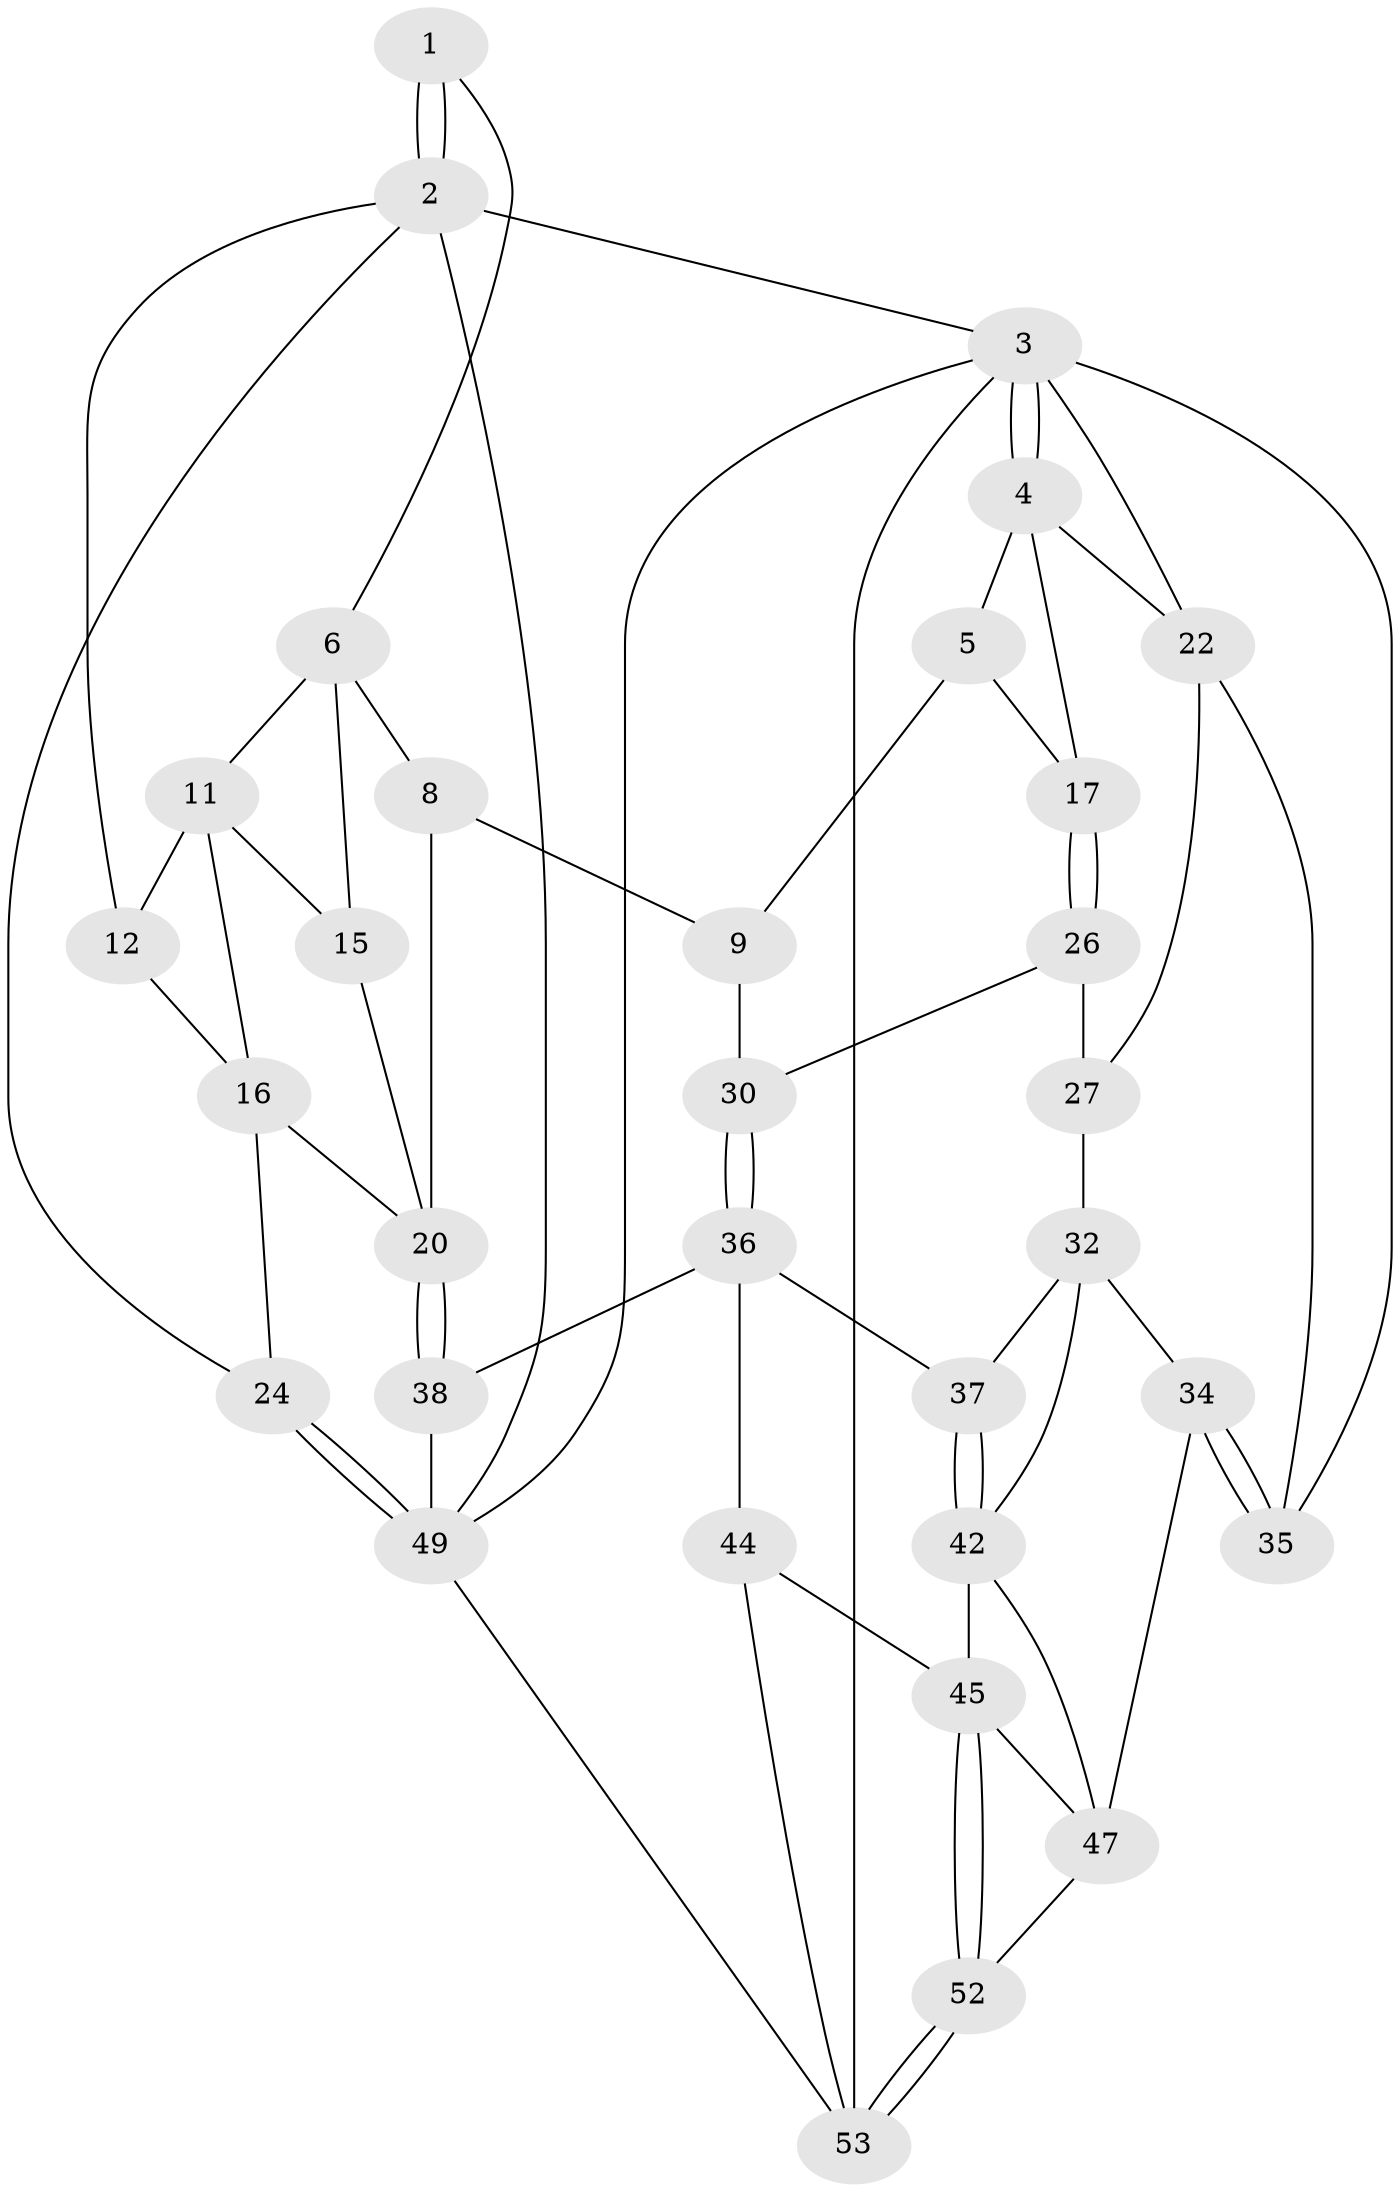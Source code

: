 // Generated by graph-tools (version 1.1) at 2025/24/03/03/25 07:24:39]
// undirected, 32 vertices, 67 edges
graph export_dot {
graph [start="1"]
  node [color=gray90,style=filled];
  1 [pos="+0.6924167628599949+0"];
  2 [pos="+1+0",super="+13"];
  3 [pos="+0+0",super="+41"];
  4 [pos="+0.2160056777263492+0",super="+18"];
  5 [pos="+0.4811183275968161+0",super="+10"];
  6 [pos="+0.7067925939693956+0",super="+7"];
  8 [pos="+0.5665248031409839+0.2724223230141239",super="+25"];
  9 [pos="+0.5337764985581676+0.2698007179351925",super="+29"];
  11 [pos="+0.7278429323286721+0",super="+14"];
  12 [pos="+0.915554004693322+0.10965961261637891"];
  15 [pos="+0.7228124327419202+0.1355261638196172"];
  16 [pos="+0.8990662661047092+0.2177132200251533",super="+19"];
  17 [pos="+0.4593421019342393+0.265404198426676"];
  20 [pos="+0.9072826345270816+0.44653290163796466",super="+21"];
  22 [pos="+0.15348126086142852+0.3666106216533402",super="+23"];
  24 [pos="+1+0.4426858568712747"];
  26 [pos="+0.44401089731967963+0.2832878373132952",super="+31"];
  27 [pos="+0.311185784143039+0.37080740490023983",super="+28"];
  30 [pos="+0.4942517626795136+0.5360213828506623"];
  32 [pos="+0.20036347484875336+0.4775791889716381",super="+33"];
  34 [pos="+0.03614120187533785+0.6463662787325688",super="+48"];
  35 [pos="+0+0.6482118097878419",super="+40"];
  36 [pos="+0.48772603161264794+0.5763616169490281",super="+39"];
  37 [pos="+0.24649951461893405+0.5252012096391979"];
  38 [pos="+0.670480774423561+0.7334917844783012",super="+50"];
  42 [pos="+0.28421489970456293+0.7138942258144184",super="+43"];
  44 [pos="+0.4764355102105683+0.7949484483564709"];
  45 [pos="+0.4455471140005081+0.7933797120612844",super="+46"];
  47 [pos="+0.16825630224325816+0.7416976075448608",super="+51"];
  49 [pos="+1+0.8009217377665391",super="+54"];
  52 [pos="+0.0931150531219981+1"];
  53 [pos="+0+1",super="+55"];
  1 -- 2;
  1 -- 2;
  1 -- 6;
  2 -- 3;
  2 -- 49;
  2 -- 24;
  2 -- 12;
  3 -- 4;
  3 -- 4;
  3 -- 53;
  3 -- 35;
  3 -- 49;
  3 -- 22;
  4 -- 5;
  4 -- 17;
  4 -- 22;
  5 -- 9;
  5 -- 17;
  6 -- 11;
  6 -- 8;
  6 -- 15;
  8 -- 9 [weight=2];
  8 -- 20;
  9 -- 30;
  11 -- 12;
  11 -- 16;
  11 -- 15;
  12 -- 16;
  15 -- 20;
  16 -- 24;
  16 -- 20;
  17 -- 26;
  17 -- 26;
  20 -- 38;
  20 -- 38;
  22 -- 27;
  22 -- 35;
  24 -- 49;
  24 -- 49;
  26 -- 27 [weight=2];
  26 -- 30;
  27 -- 32;
  30 -- 36;
  30 -- 36;
  32 -- 37;
  32 -- 34;
  32 -- 42;
  34 -- 35 [weight=2];
  34 -- 35;
  34 -- 47;
  36 -- 37;
  36 -- 38;
  36 -- 44;
  37 -- 42;
  37 -- 42;
  38 -- 49 [weight=2];
  42 -- 47;
  42 -- 45;
  44 -- 45;
  44 -- 53;
  45 -- 52;
  45 -- 52;
  45 -- 47;
  47 -- 52;
  49 -- 53;
  52 -- 53;
  52 -- 53;
}
